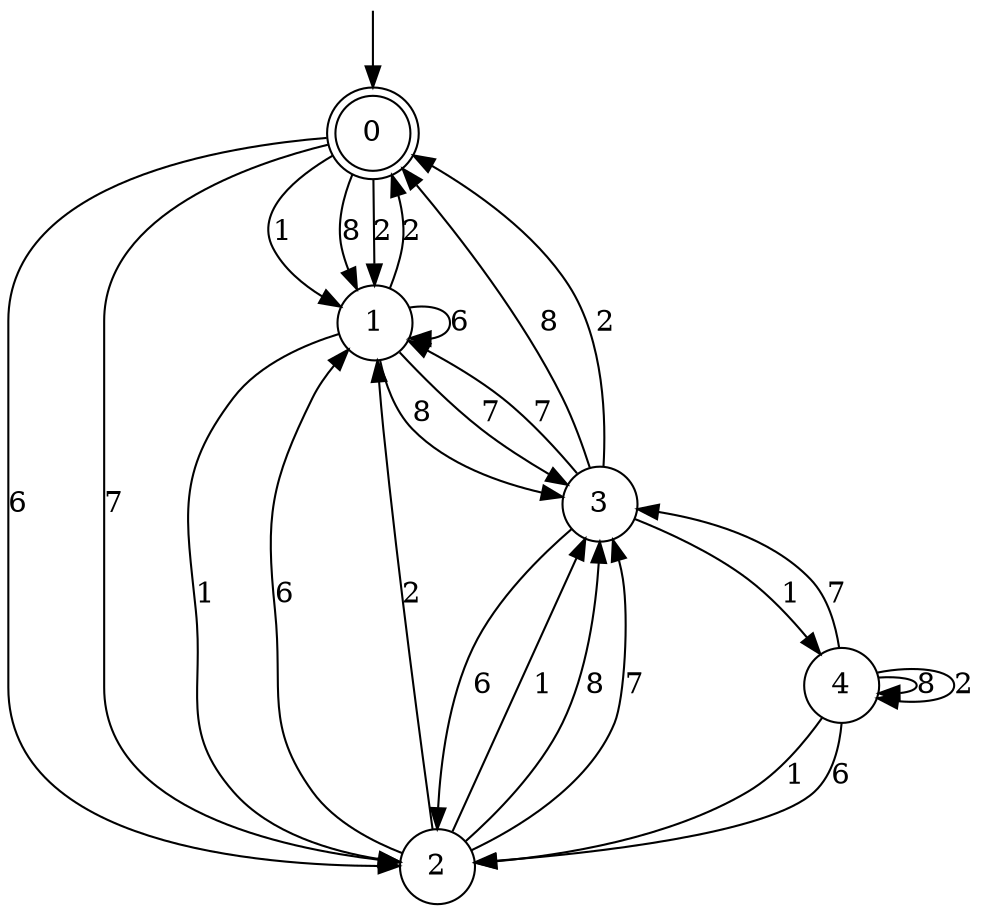 digraph g {

	s0 [shape="doublecircle" label="0"];
	s1 [shape="circle" label="1"];
	s2 [shape="circle" label="2"];
	s3 [shape="circle" label="3"];
	s4 [shape="circle" label="4"];
	s0 -> s1 [label="1"];
	s0 -> s2 [label="6"];
	s0 -> s1 [label="8"];
	s0 -> s2 [label="7"];
	s0 -> s1 [label="2"];
	s1 -> s2 [label="1"];
	s1 -> s1 [label="6"];
	s1 -> s3 [label="8"];
	s1 -> s3 [label="7"];
	s1 -> s0 [label="2"];
	s2 -> s3 [label="1"];
	s2 -> s1 [label="6"];
	s2 -> s3 [label="8"];
	s2 -> s3 [label="7"];
	s2 -> s1 [label="2"];
	s3 -> s4 [label="1"];
	s3 -> s2 [label="6"];
	s3 -> s0 [label="8"];
	s3 -> s1 [label="7"];
	s3 -> s0 [label="2"];
	s4 -> s2 [label="1"];
	s4 -> s2 [label="6"];
	s4 -> s4 [label="8"];
	s4 -> s3 [label="7"];
	s4 -> s4 [label="2"];

__start0 [label="" shape="none" width="0" height="0"];
__start0 -> s0;

}
